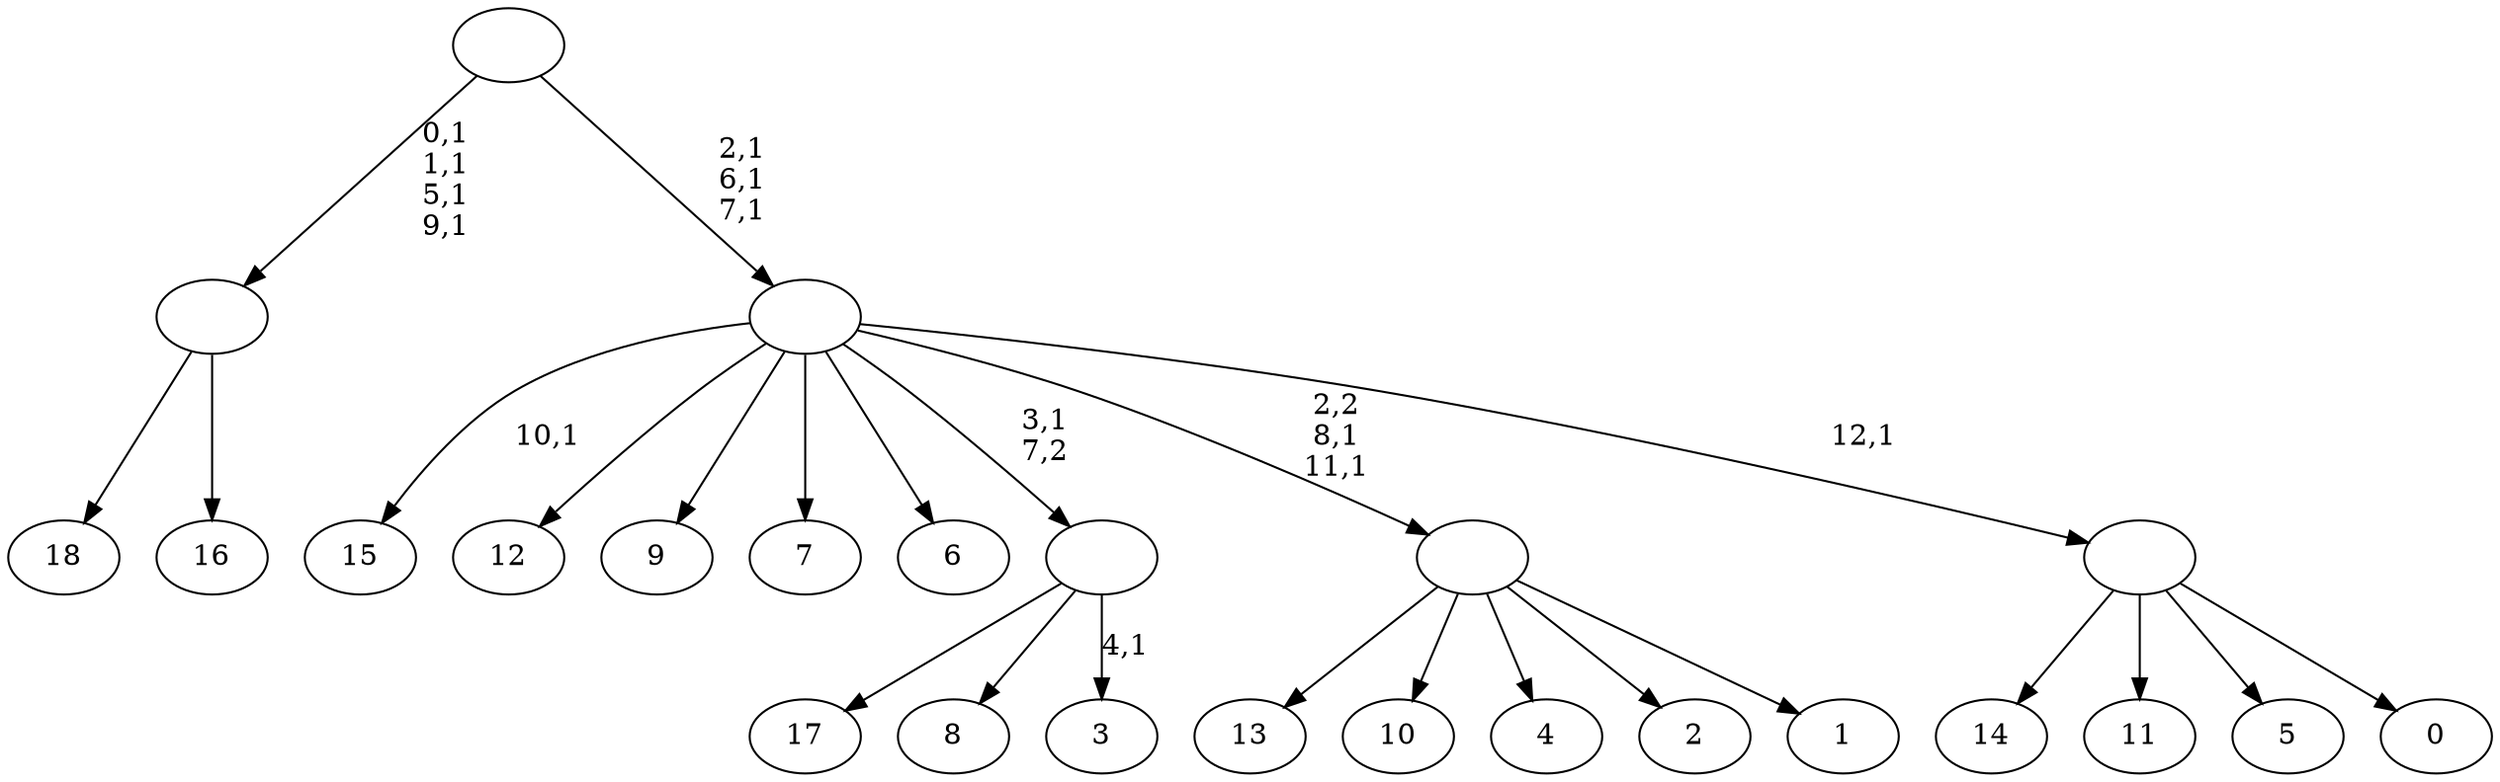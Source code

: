digraph T {
	32 [label="18"]
	31 [label="17"]
	30 [label="16"]
	29 [label=""]
	25 [label="15"]
	23 [label="14"]
	22 [label="13"]
	21 [label="12"]
	20 [label="11"]
	19 [label="10"]
	18 [label="9"]
	17 [label="8"]
	16 [label="7"]
	15 [label="6"]
	14 [label="5"]
	13 [label="4"]
	12 [label="3"]
	10 [label=""]
	9 [label="2"]
	8 [label="1"]
	7 [label=""]
	5 [label="0"]
	4 [label=""]
	3 [label=""]
	0 [label=""]
	29 -> 32 [label=""]
	29 -> 30 [label=""]
	10 -> 12 [label="4,1"]
	10 -> 31 [label=""]
	10 -> 17 [label=""]
	7 -> 22 [label=""]
	7 -> 19 [label=""]
	7 -> 13 [label=""]
	7 -> 9 [label=""]
	7 -> 8 [label=""]
	4 -> 23 [label=""]
	4 -> 20 [label=""]
	4 -> 14 [label=""]
	4 -> 5 [label=""]
	3 -> 7 [label="2,2\n8,1\n11,1"]
	3 -> 25 [label="10,1"]
	3 -> 21 [label=""]
	3 -> 18 [label=""]
	3 -> 16 [label=""]
	3 -> 15 [label=""]
	3 -> 10 [label="3,1\n7,2"]
	3 -> 4 [label="12,1"]
	0 -> 3 [label="2,1\n6,1\n7,1"]
	0 -> 29 [label="0,1\n1,1\n5,1\n9,1"]
}
